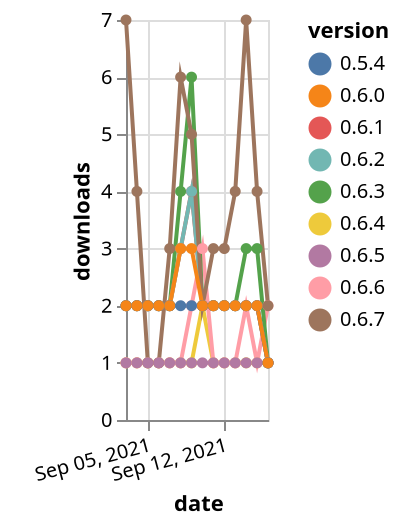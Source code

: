 {"$schema": "https://vega.github.io/schema/vega-lite/v5.json", "description": "A simple bar chart with embedded data.", "data": {"values": [{"date": "2021-09-03", "total": 243, "delta": 1, "version": "0.6.4"}, {"date": "2021-09-04", "total": 244, "delta": 1, "version": "0.6.4"}, {"date": "2021-09-05", "total": 245, "delta": 1, "version": "0.6.4"}, {"date": "2021-09-06", "total": 246, "delta": 1, "version": "0.6.4"}, {"date": "2021-09-07", "total": 247, "delta": 1, "version": "0.6.4"}, {"date": "2021-09-08", "total": 248, "delta": 1, "version": "0.6.4"}, {"date": "2021-09-09", "total": 249, "delta": 1, "version": "0.6.4"}, {"date": "2021-09-10", "total": 251, "delta": 2, "version": "0.6.4"}, {"date": "2021-09-11", "total": 252, "delta": 1, "version": "0.6.4"}, {"date": "2021-09-12", "total": 253, "delta": 1, "version": "0.6.4"}, {"date": "2021-09-13", "total": 254, "delta": 1, "version": "0.6.4"}, {"date": "2021-09-14", "total": 255, "delta": 1, "version": "0.6.4"}, {"date": "2021-09-15", "total": 256, "delta": 1, "version": "0.6.4"}, {"date": "2021-09-16", "total": 257, "delta": 1, "version": "0.6.4"}, {"date": "2021-09-03", "total": 2655, "delta": 1, "version": "0.6.6"}, {"date": "2021-09-04", "total": 2656, "delta": 1, "version": "0.6.6"}, {"date": "2021-09-05", "total": 2657, "delta": 1, "version": "0.6.6"}, {"date": "2021-09-06", "total": 2658, "delta": 1, "version": "0.6.6"}, {"date": "2021-09-07", "total": 2659, "delta": 1, "version": "0.6.6"}, {"date": "2021-09-08", "total": 2660, "delta": 1, "version": "0.6.6"}, {"date": "2021-09-09", "total": 2662, "delta": 2, "version": "0.6.6"}, {"date": "2021-09-10", "total": 2665, "delta": 3, "version": "0.6.6"}, {"date": "2021-09-11", "total": 2666, "delta": 1, "version": "0.6.6"}, {"date": "2021-09-12", "total": 2667, "delta": 1, "version": "0.6.6"}, {"date": "2021-09-13", "total": 2668, "delta": 1, "version": "0.6.6"}, {"date": "2021-09-14", "total": 2670, "delta": 2, "version": "0.6.6"}, {"date": "2021-09-15", "total": 2671, "delta": 1, "version": "0.6.6"}, {"date": "2021-09-16", "total": 2673, "delta": 2, "version": "0.6.6"}, {"date": "2021-09-03", "total": 4454, "delta": 2, "version": "0.6.3"}, {"date": "2021-09-04", "total": 4456, "delta": 2, "version": "0.6.3"}, {"date": "2021-09-05", "total": 4458, "delta": 2, "version": "0.6.3"}, {"date": "2021-09-06", "total": 4460, "delta": 2, "version": "0.6.3"}, {"date": "2021-09-07", "total": 4462, "delta": 2, "version": "0.6.3"}, {"date": "2021-09-08", "total": 4466, "delta": 4, "version": "0.6.3"}, {"date": "2021-09-09", "total": 4472, "delta": 6, "version": "0.6.3"}, {"date": "2021-09-10", "total": 4474, "delta": 2, "version": "0.6.3"}, {"date": "2021-09-11", "total": 4476, "delta": 2, "version": "0.6.3"}, {"date": "2021-09-12", "total": 4478, "delta": 2, "version": "0.6.3"}, {"date": "2021-09-13", "total": 4480, "delta": 2, "version": "0.6.3"}, {"date": "2021-09-14", "total": 4483, "delta": 3, "version": "0.6.3"}, {"date": "2021-09-15", "total": 4486, "delta": 3, "version": "0.6.3"}, {"date": "2021-09-16", "total": 4487, "delta": 1, "version": "0.6.3"}, {"date": "2021-09-03", "total": 2967, "delta": 2, "version": "0.6.1"}, {"date": "2021-09-04", "total": 2969, "delta": 2, "version": "0.6.1"}, {"date": "2021-09-05", "total": 2971, "delta": 2, "version": "0.6.1"}, {"date": "2021-09-06", "total": 2973, "delta": 2, "version": "0.6.1"}, {"date": "2021-09-07", "total": 2975, "delta": 2, "version": "0.6.1"}, {"date": "2021-09-08", "total": 2978, "delta": 3, "version": "0.6.1"}, {"date": "2021-09-09", "total": 2982, "delta": 4, "version": "0.6.1"}, {"date": "2021-09-10", "total": 2984, "delta": 2, "version": "0.6.1"}, {"date": "2021-09-11", "total": 2986, "delta": 2, "version": "0.6.1"}, {"date": "2021-09-12", "total": 2988, "delta": 2, "version": "0.6.1"}, {"date": "2021-09-13", "total": 2990, "delta": 2, "version": "0.6.1"}, {"date": "2021-09-14", "total": 2992, "delta": 2, "version": "0.6.1"}, {"date": "2021-09-15", "total": 2994, "delta": 2, "version": "0.6.1"}, {"date": "2021-09-16", "total": 2995, "delta": 1, "version": "0.6.1"}, {"date": "2021-09-03", "total": 3124, "delta": 2, "version": "0.6.2"}, {"date": "2021-09-04", "total": 3126, "delta": 2, "version": "0.6.2"}, {"date": "2021-09-05", "total": 3128, "delta": 2, "version": "0.6.2"}, {"date": "2021-09-06", "total": 3130, "delta": 2, "version": "0.6.2"}, {"date": "2021-09-07", "total": 3132, "delta": 2, "version": "0.6.2"}, {"date": "2021-09-08", "total": 3135, "delta": 3, "version": "0.6.2"}, {"date": "2021-09-09", "total": 3139, "delta": 4, "version": "0.6.2"}, {"date": "2021-09-10", "total": 3141, "delta": 2, "version": "0.6.2"}, {"date": "2021-09-11", "total": 3143, "delta": 2, "version": "0.6.2"}, {"date": "2021-09-12", "total": 3145, "delta": 2, "version": "0.6.2"}, {"date": "2021-09-13", "total": 3147, "delta": 2, "version": "0.6.2"}, {"date": "2021-09-14", "total": 3149, "delta": 2, "version": "0.6.2"}, {"date": "2021-09-15", "total": 3151, "delta": 2, "version": "0.6.2"}, {"date": "2021-09-16", "total": 3152, "delta": 1, "version": "0.6.2"}, {"date": "2021-09-03", "total": 503, "delta": 7, "version": "0.6.7"}, {"date": "2021-09-04", "total": 507, "delta": 4, "version": "0.6.7"}, {"date": "2021-09-05", "total": 508, "delta": 1, "version": "0.6.7"}, {"date": "2021-09-06", "total": 509, "delta": 1, "version": "0.6.7"}, {"date": "2021-09-07", "total": 512, "delta": 3, "version": "0.6.7"}, {"date": "2021-09-08", "total": 518, "delta": 6, "version": "0.6.7"}, {"date": "2021-09-09", "total": 523, "delta": 5, "version": "0.6.7"}, {"date": "2021-09-10", "total": 525, "delta": 2, "version": "0.6.7"}, {"date": "2021-09-11", "total": 528, "delta": 3, "version": "0.6.7"}, {"date": "2021-09-12", "total": 531, "delta": 3, "version": "0.6.7"}, {"date": "2021-09-13", "total": 535, "delta": 4, "version": "0.6.7"}, {"date": "2021-09-14", "total": 542, "delta": 7, "version": "0.6.7"}, {"date": "2021-09-15", "total": 546, "delta": 4, "version": "0.6.7"}, {"date": "2021-09-16", "total": 548, "delta": 2, "version": "0.6.7"}, {"date": "2021-09-03", "total": 870, "delta": 1, "version": "0.6.5"}, {"date": "2021-09-04", "total": 871, "delta": 1, "version": "0.6.5"}, {"date": "2021-09-05", "total": 872, "delta": 1, "version": "0.6.5"}, {"date": "2021-09-06", "total": 873, "delta": 1, "version": "0.6.5"}, {"date": "2021-09-07", "total": 874, "delta": 1, "version": "0.6.5"}, {"date": "2021-09-08", "total": 875, "delta": 1, "version": "0.6.5"}, {"date": "2021-09-09", "total": 876, "delta": 1, "version": "0.6.5"}, {"date": "2021-09-10", "total": 877, "delta": 1, "version": "0.6.5"}, {"date": "2021-09-11", "total": 878, "delta": 1, "version": "0.6.5"}, {"date": "2021-09-12", "total": 879, "delta": 1, "version": "0.6.5"}, {"date": "2021-09-13", "total": 880, "delta": 1, "version": "0.6.5"}, {"date": "2021-09-14", "total": 881, "delta": 1, "version": "0.6.5"}, {"date": "2021-09-15", "total": 882, "delta": 1, "version": "0.6.5"}, {"date": "2021-09-16", "total": 883, "delta": 1, "version": "0.6.5"}, {"date": "2021-09-03", "total": 4732, "delta": 2, "version": "0.5.4"}, {"date": "2021-09-04", "total": 4734, "delta": 2, "version": "0.5.4"}, {"date": "2021-09-05", "total": 4736, "delta": 2, "version": "0.5.4"}, {"date": "2021-09-06", "total": 4738, "delta": 2, "version": "0.5.4"}, {"date": "2021-09-07", "total": 4740, "delta": 2, "version": "0.5.4"}, {"date": "2021-09-08", "total": 4742, "delta": 2, "version": "0.5.4"}, {"date": "2021-09-09", "total": 4744, "delta": 2, "version": "0.5.4"}, {"date": "2021-09-10", "total": 4746, "delta": 2, "version": "0.5.4"}, {"date": "2021-09-11", "total": 4748, "delta": 2, "version": "0.5.4"}, {"date": "2021-09-12", "total": 4750, "delta": 2, "version": "0.5.4"}, {"date": "2021-09-13", "total": 4752, "delta": 2, "version": "0.5.4"}, {"date": "2021-09-14", "total": 4754, "delta": 2, "version": "0.5.4"}, {"date": "2021-09-15", "total": 4756, "delta": 2, "version": "0.5.4"}, {"date": "2021-09-16", "total": 4757, "delta": 1, "version": "0.5.4"}, {"date": "2021-09-03", "total": 2987, "delta": 2, "version": "0.6.0"}, {"date": "2021-09-04", "total": 2989, "delta": 2, "version": "0.6.0"}, {"date": "2021-09-05", "total": 2991, "delta": 2, "version": "0.6.0"}, {"date": "2021-09-06", "total": 2993, "delta": 2, "version": "0.6.0"}, {"date": "2021-09-07", "total": 2995, "delta": 2, "version": "0.6.0"}, {"date": "2021-09-08", "total": 2998, "delta": 3, "version": "0.6.0"}, {"date": "2021-09-09", "total": 3001, "delta": 3, "version": "0.6.0"}, {"date": "2021-09-10", "total": 3003, "delta": 2, "version": "0.6.0"}, {"date": "2021-09-11", "total": 3005, "delta": 2, "version": "0.6.0"}, {"date": "2021-09-12", "total": 3007, "delta": 2, "version": "0.6.0"}, {"date": "2021-09-13", "total": 3009, "delta": 2, "version": "0.6.0"}, {"date": "2021-09-14", "total": 3011, "delta": 2, "version": "0.6.0"}, {"date": "2021-09-15", "total": 3013, "delta": 2, "version": "0.6.0"}, {"date": "2021-09-16", "total": 3014, "delta": 1, "version": "0.6.0"}]}, "width": "container", "mark": {"type": "line", "point": {"filled": true}}, "encoding": {"x": {"field": "date", "type": "temporal", "timeUnit": "yearmonthdate", "title": "date", "axis": {"labelAngle": -15}}, "y": {"field": "delta", "type": "quantitative", "title": "downloads"}, "color": {"field": "version", "type": "nominal"}, "tooltip": {"field": "delta"}}}